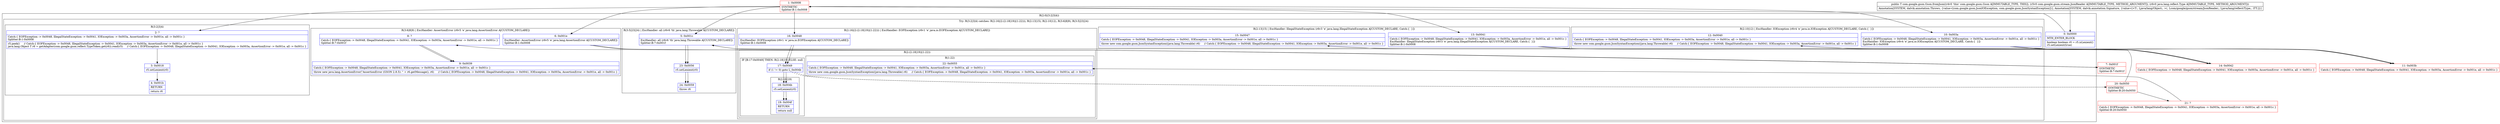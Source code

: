 digraph "CFG forcom.google.gson.Gson.fromJson(Lcom\/google\/gson\/stream\/JsonReader;Ljava\/lang\/reflect\/Type;)Ljava\/lang\/Object;" {
subgraph cluster_Region_987312452 {
label = "R(2:0|(3:2|3|4))";
node [shape=record,color=blue];
Node_0 [shape=record,label="{0\:\ 0x0000|MTH_ENTER_BLOCK\l|boolean boolean r0 = r5.isLenient()\lr5.setLenient(true)\l}"];
subgraph cluster_TryCatchRegion_1061024892 {
label = "Try: R(3:2|3|4) catches: R(2:16|(2:(2:18|19)|(1:22))), R(2:13|15), R(2:10|12), R(3:6|8|9), R(3:5|23|24)";
node [shape=record,color=blue];
subgraph cluster_Region_66313901 {
label = "R(3:2|3|4)";
node [shape=record,color=blue];
Node_2 [shape=record,label="{2\:\ ?|Catch:\{ EOFException \-\> 0x0048, IllegalStateException \-\> 0x0041, IOException \-\> 0x003a, AssertionError \-\> 0x001e, all \-\> 0x001c \}\lSplitter:B:1:0x0008\l|r5.peek()     \/\/ Catch:\{ EOFException \-\> 0x0048, IllegalStateException \-\> 0x0041, IOException \-\> 0x003a, AssertionError \-\> 0x001e, all \-\> 0x001c \}\ljava.lang.Object T r6 = getAdapter(com.google.gson.reflect.TypeToken.get(r6)).read(r5)     \/\/ Catch:\{ EOFException \-\> 0x0048, IllegalStateException \-\> 0x0041, IOException \-\> 0x003a, AssertionError \-\> 0x001e, all \-\> 0x001c \}\l}"];
Node_3 [shape=record,label="{3\:\ 0x0018|r5.setLenient(r0)\l}"];
Node_4 [shape=record,label="{4\:\ 0x001b|RETURN\l|return r6\l}"];
}
subgraph cluster_Region_513021891 {
label = "R(2:16|(2:(2:18|19)|(1:22))) | ExcHandler: EOFException (r6v1 'e' java.io.EOFException A[CUSTOM_DECLARE])\l";
node [shape=record,color=blue];
Node_16 [shape=record,label="{16\:\ 0x0048|ExcHandler: EOFException (r6v1 'e' java.io.EOFException A[CUSTOM_DECLARE])\lSplitter:B:1:0x0008\l}"];
subgraph cluster_Region_762809135 {
label = "R(2:(2:18|19)|(1:22))";
node [shape=record,color=blue];
subgraph cluster_IfRegion_873727059 {
label = "IF [B:17:0x0049] THEN: R(2:18|19) ELSE: null";
node [shape=record,color=blue];
Node_17 [shape=record,label="{17\:\ 0x0049|if (1 != 0) goto L_0x004b\l}"];
subgraph cluster_Region_1130390494 {
label = "R(2:18|19)";
node [shape=record,color=blue];
Node_18 [shape=record,label="{18\:\ 0x004b|r5.setLenient(r0)\l}"];
Node_19 [shape=record,label="{19\:\ 0x004f|RETURN\l|return null\l}"];
}
}
subgraph cluster_Region_1683654841 {
label = "R(1:22)";
node [shape=record,color=blue];
Node_22 [shape=record,label="{22\:\ 0x0055|Catch:\{ EOFException \-\> 0x0048, IllegalStateException \-\> 0x0041, IOException \-\> 0x003a, AssertionError \-\> 0x001e, all \-\> 0x001c \}\l|throw new com.google.gson.JsonSyntaxException((java.lang.Throwable) r6)     \/\/ Catch:\{ EOFException \-\> 0x0048, IllegalStateException \-\> 0x0041, IOException \-\> 0x003a, AssertionError \-\> 0x001e, all \-\> 0x001c \}\l}"];
}
}
}
subgraph cluster_Region_1515106814 {
label = "R(2:13|15) | ExcHandler: IllegalStateException (r6v3 'e' java.lang.IllegalStateException A[CUSTOM_DECLARE, Catch:\{  \}])\l";
node [shape=record,color=blue];
Node_13 [shape=record,label="{13\:\ 0x0041|Catch:\{ EOFException \-\> 0x0048, IllegalStateException \-\> 0x0041, IOException \-\> 0x003a, AssertionError \-\> 0x001e, all \-\> 0x001c \}\lExcHandler: IllegalStateException (r6v3 'e' java.lang.IllegalStateException A[CUSTOM_DECLARE, Catch:\{  \}])\lSplitter:B:1:0x0008\l}"];
Node_15 [shape=record,label="{15\:\ 0x0047|Catch:\{ EOFException \-\> 0x0048, IllegalStateException \-\> 0x0041, IOException \-\> 0x003a, AssertionError \-\> 0x001e, all \-\> 0x001c \}\l|throw new com.google.gson.JsonSyntaxException((java.lang.Throwable) r6)     \/\/ Catch:\{ EOFException \-\> 0x0048, IllegalStateException \-\> 0x0041, IOException \-\> 0x003a, AssertionError \-\> 0x001e, all \-\> 0x001c \}\l}"];
}
subgraph cluster_Region_1274115947 {
label = "R(2:10|12) | ExcHandler: IOException (r6v4 'e' java.io.IOException A[CUSTOM_DECLARE, Catch:\{  \}])\l";
node [shape=record,color=blue];
Node_10 [shape=record,label="{10\:\ 0x003a|Catch:\{ EOFException \-\> 0x0048, IllegalStateException \-\> 0x0041, IOException \-\> 0x003a, AssertionError \-\> 0x001e, all \-\> 0x001c \}\lExcHandler: IOException (r6v4 'e' java.io.IOException A[CUSTOM_DECLARE, Catch:\{  \}])\lSplitter:B:1:0x0008\l}"];
Node_12 [shape=record,label="{12\:\ 0x0040|Catch:\{ EOFException \-\> 0x0048, IllegalStateException \-\> 0x0041, IOException \-\> 0x003a, AssertionError \-\> 0x001e, all \-\> 0x001c \}\l|throw new com.google.gson.JsonSyntaxException((java.lang.Throwable) r6)     \/\/ Catch:\{ EOFException \-\> 0x0048, IllegalStateException \-\> 0x0041, IOException \-\> 0x003a, AssertionError \-\> 0x001e, all \-\> 0x001c \}\l}"];
}
subgraph cluster_Region_1599329498 {
label = "R(3:6|8|9) | ExcHandler: AssertionError (r6v5 'e' java.lang.AssertionError A[CUSTOM_DECLARE])\l";
node [shape=record,color=blue];
Node_6 [shape=record,label="{6\:\ 0x001e|ExcHandler: AssertionError (r6v5 'e' java.lang.AssertionError A[CUSTOM_DECLARE])\lSplitter:B:1:0x0008\l}"];
Node_8 [shape=record,label="{8\:\ ?|Catch:\{ EOFException \-\> 0x0048, IllegalStateException \-\> 0x0041, IOException \-\> 0x003a, AssertionError \-\> 0x001e, all \-\> 0x001c \}\lSplitter:B:7:0x001f\l}"];
Node_9 [shape=record,label="{9\:\ 0x0039|Catch:\{ EOFException \-\> 0x0048, IllegalStateException \-\> 0x0041, IOException \-\> 0x003a, AssertionError \-\> 0x001e, all \-\> 0x001c \}\l|throw new java.lang.AssertionError(\"AssertionError (GSON 2.8.5): \" + r6.getMessage(), r6)     \/\/ Catch:\{ EOFException \-\> 0x0048, IllegalStateException \-\> 0x0041, IOException \-\> 0x003a, AssertionError \-\> 0x001e, all \-\> 0x001c \}\l}"];
}
subgraph cluster_Region_655954915 {
label = "R(3:5|23|24) | ExcHandler: all (r6v6 'th' java.lang.Throwable A[CUSTOM_DECLARE])\l";
node [shape=record,color=blue];
Node_5 [shape=record,label="{5\:\ 0x001c|ExcHandler: all (r6v6 'th' java.lang.Throwable A[CUSTOM_DECLARE])\lSplitter:B:7:0x001f\l}"];
Node_23 [shape=record,label="{23\:\ 0x0056|r5.setLenient(r0)\l}"];
Node_24 [shape=record,label="{24\:\ 0x0059|throw r6\l}"];
}
}
}
subgraph cluster_Region_513021891 {
label = "R(2:16|(2:(2:18|19)|(1:22))) | ExcHandler: EOFException (r6v1 'e' java.io.EOFException A[CUSTOM_DECLARE])\l";
node [shape=record,color=blue];
Node_16 [shape=record,label="{16\:\ 0x0048|ExcHandler: EOFException (r6v1 'e' java.io.EOFException A[CUSTOM_DECLARE])\lSplitter:B:1:0x0008\l}"];
subgraph cluster_Region_762809135 {
label = "R(2:(2:18|19)|(1:22))";
node [shape=record,color=blue];
subgraph cluster_IfRegion_873727059 {
label = "IF [B:17:0x0049] THEN: R(2:18|19) ELSE: null";
node [shape=record,color=blue];
Node_17 [shape=record,label="{17\:\ 0x0049|if (1 != 0) goto L_0x004b\l}"];
subgraph cluster_Region_1130390494 {
label = "R(2:18|19)";
node [shape=record,color=blue];
Node_18 [shape=record,label="{18\:\ 0x004b|r5.setLenient(r0)\l}"];
Node_19 [shape=record,label="{19\:\ 0x004f|RETURN\l|return null\l}"];
}
}
subgraph cluster_Region_1683654841 {
label = "R(1:22)";
node [shape=record,color=blue];
Node_22 [shape=record,label="{22\:\ 0x0055|Catch:\{ EOFException \-\> 0x0048, IllegalStateException \-\> 0x0041, IOException \-\> 0x003a, AssertionError \-\> 0x001e, all \-\> 0x001c \}\l|throw new com.google.gson.JsonSyntaxException((java.lang.Throwable) r6)     \/\/ Catch:\{ EOFException \-\> 0x0048, IllegalStateException \-\> 0x0041, IOException \-\> 0x003a, AssertionError \-\> 0x001e, all \-\> 0x001c \}\l}"];
}
}
}
subgraph cluster_Region_1515106814 {
label = "R(2:13|15) | ExcHandler: IllegalStateException (r6v3 'e' java.lang.IllegalStateException A[CUSTOM_DECLARE, Catch:\{  \}])\l";
node [shape=record,color=blue];
Node_13 [shape=record,label="{13\:\ 0x0041|Catch:\{ EOFException \-\> 0x0048, IllegalStateException \-\> 0x0041, IOException \-\> 0x003a, AssertionError \-\> 0x001e, all \-\> 0x001c \}\lExcHandler: IllegalStateException (r6v3 'e' java.lang.IllegalStateException A[CUSTOM_DECLARE, Catch:\{  \}])\lSplitter:B:1:0x0008\l}"];
Node_15 [shape=record,label="{15\:\ 0x0047|Catch:\{ EOFException \-\> 0x0048, IllegalStateException \-\> 0x0041, IOException \-\> 0x003a, AssertionError \-\> 0x001e, all \-\> 0x001c \}\l|throw new com.google.gson.JsonSyntaxException((java.lang.Throwable) r6)     \/\/ Catch:\{ EOFException \-\> 0x0048, IllegalStateException \-\> 0x0041, IOException \-\> 0x003a, AssertionError \-\> 0x001e, all \-\> 0x001c \}\l}"];
}
subgraph cluster_Region_1274115947 {
label = "R(2:10|12) | ExcHandler: IOException (r6v4 'e' java.io.IOException A[CUSTOM_DECLARE, Catch:\{  \}])\l";
node [shape=record,color=blue];
Node_10 [shape=record,label="{10\:\ 0x003a|Catch:\{ EOFException \-\> 0x0048, IllegalStateException \-\> 0x0041, IOException \-\> 0x003a, AssertionError \-\> 0x001e, all \-\> 0x001c \}\lExcHandler: IOException (r6v4 'e' java.io.IOException A[CUSTOM_DECLARE, Catch:\{  \}])\lSplitter:B:1:0x0008\l}"];
Node_12 [shape=record,label="{12\:\ 0x0040|Catch:\{ EOFException \-\> 0x0048, IllegalStateException \-\> 0x0041, IOException \-\> 0x003a, AssertionError \-\> 0x001e, all \-\> 0x001c \}\l|throw new com.google.gson.JsonSyntaxException((java.lang.Throwable) r6)     \/\/ Catch:\{ EOFException \-\> 0x0048, IllegalStateException \-\> 0x0041, IOException \-\> 0x003a, AssertionError \-\> 0x001e, all \-\> 0x001c \}\l}"];
}
subgraph cluster_Region_1599329498 {
label = "R(3:6|8|9) | ExcHandler: AssertionError (r6v5 'e' java.lang.AssertionError A[CUSTOM_DECLARE])\l";
node [shape=record,color=blue];
Node_6 [shape=record,label="{6\:\ 0x001e|ExcHandler: AssertionError (r6v5 'e' java.lang.AssertionError A[CUSTOM_DECLARE])\lSplitter:B:1:0x0008\l}"];
Node_8 [shape=record,label="{8\:\ ?|Catch:\{ EOFException \-\> 0x0048, IllegalStateException \-\> 0x0041, IOException \-\> 0x003a, AssertionError \-\> 0x001e, all \-\> 0x001c \}\lSplitter:B:7:0x001f\l}"];
Node_9 [shape=record,label="{9\:\ 0x0039|Catch:\{ EOFException \-\> 0x0048, IllegalStateException \-\> 0x0041, IOException \-\> 0x003a, AssertionError \-\> 0x001e, all \-\> 0x001c \}\l|throw new java.lang.AssertionError(\"AssertionError (GSON 2.8.5): \" + r6.getMessage(), r6)     \/\/ Catch:\{ EOFException \-\> 0x0048, IllegalStateException \-\> 0x0041, IOException \-\> 0x003a, AssertionError \-\> 0x001e, all \-\> 0x001c \}\l}"];
}
subgraph cluster_Region_655954915 {
label = "R(3:5|23|24) | ExcHandler: all (r6v6 'th' java.lang.Throwable A[CUSTOM_DECLARE])\l";
node [shape=record,color=blue];
Node_5 [shape=record,label="{5\:\ 0x001c|ExcHandler: all (r6v6 'th' java.lang.Throwable A[CUSTOM_DECLARE])\lSplitter:B:7:0x001f\l}"];
Node_23 [shape=record,label="{23\:\ 0x0056|r5.setLenient(r0)\l}"];
Node_24 [shape=record,label="{24\:\ 0x0059|throw r6\l}"];
}
Node_1 [shape=record,color=red,label="{1\:\ 0x0008|SYNTHETIC\lSplitter:B:1:0x0008\l}"];
Node_7 [shape=record,color=red,label="{7\:\ 0x001f|SYNTHETIC\lSplitter:B:7:0x001f\l}"];
Node_11 [shape=record,color=red,label="{11\:\ 0x003b|Catch:\{ EOFException \-\> 0x0048, IllegalStateException \-\> 0x0041, IOException \-\> 0x003a, AssertionError \-\> 0x001e, all \-\> 0x001c \}\l}"];
Node_14 [shape=record,color=red,label="{14\:\ 0x0042|Catch:\{ EOFException \-\> 0x0048, IllegalStateException \-\> 0x0041, IOException \-\> 0x003a, AssertionError \-\> 0x001e, all \-\> 0x001c \}\l}"];
Node_20 [shape=record,color=red,label="{20\:\ 0x0050|SYNTHETIC\lSplitter:B:20:0x0050\l}"];
Node_21 [shape=record,color=red,label="{21\:\ ?|Catch:\{ EOFException \-\> 0x0048, IllegalStateException \-\> 0x0041, IOException \-\> 0x003a, AssertionError \-\> 0x001e, all \-\> 0x001c \}\lSplitter:B:20:0x0050\l}"];
MethodNode[shape=record,label="{public T com.google.gson.Gson.fromJson((r4v0 'this' com.google.gson.Gson A[IMMUTABLE_TYPE, THIS]), (r5v0 com.google.gson.stream.JsonReader A[IMMUTABLE_TYPE, METHOD_ARGUMENT]), (r6v0 java.lang.reflect.Type A[IMMUTABLE_TYPE, METHOD_ARGUMENT]))  | Annotation[SYSTEM, dalvik.annotation.Throws, \{value=[com.google.gson.JsonIOException, com.google.gson.JsonSyntaxException]\}], Annotation[SYSTEM, dalvik.annotation.Signature, \{value=[\<T:, Ljava\/lang\/Object;, \>(, Lcom\/google\/gson\/stream\/JsonReader;, Ljava\/lang\/reflect\/Type;, )TT;]\}]\l}"];
MethodNode -> Node_0;
Node_0 -> Node_1;
Node_2 -> Node_3;
Node_3 -> Node_4;
Node_16 -> Node_17;
Node_17 -> Node_18;
Node_17 -> Node_20[style=dashed];
Node_18 -> Node_19;
Node_13 -> Node_14;
Node_10 -> Node_11;
Node_6 -> Node_7;
Node_8 -> Node_9;
Node_5 -> Node_23;
Node_23 -> Node_24;
Node_16 -> Node_17;
Node_17 -> Node_18;
Node_17 -> Node_20[style=dashed];
Node_18 -> Node_19;
Node_13 -> Node_14;
Node_10 -> Node_11;
Node_6 -> Node_7;
Node_8 -> Node_9;
Node_5 -> Node_23;
Node_23 -> Node_24;
Node_1 -> Node_2;
Node_1 -> Node_16;
Node_1 -> Node_13;
Node_1 -> Node_10;
Node_1 -> Node_6;
Node_1 -> Node_5;
Node_7 -> Node_8;
Node_7 -> Node_5;
Node_11 -> Node_12;
Node_14 -> Node_15;
Node_20 -> Node_21;
Node_20 -> Node_5;
Node_21 -> Node_22;
}

